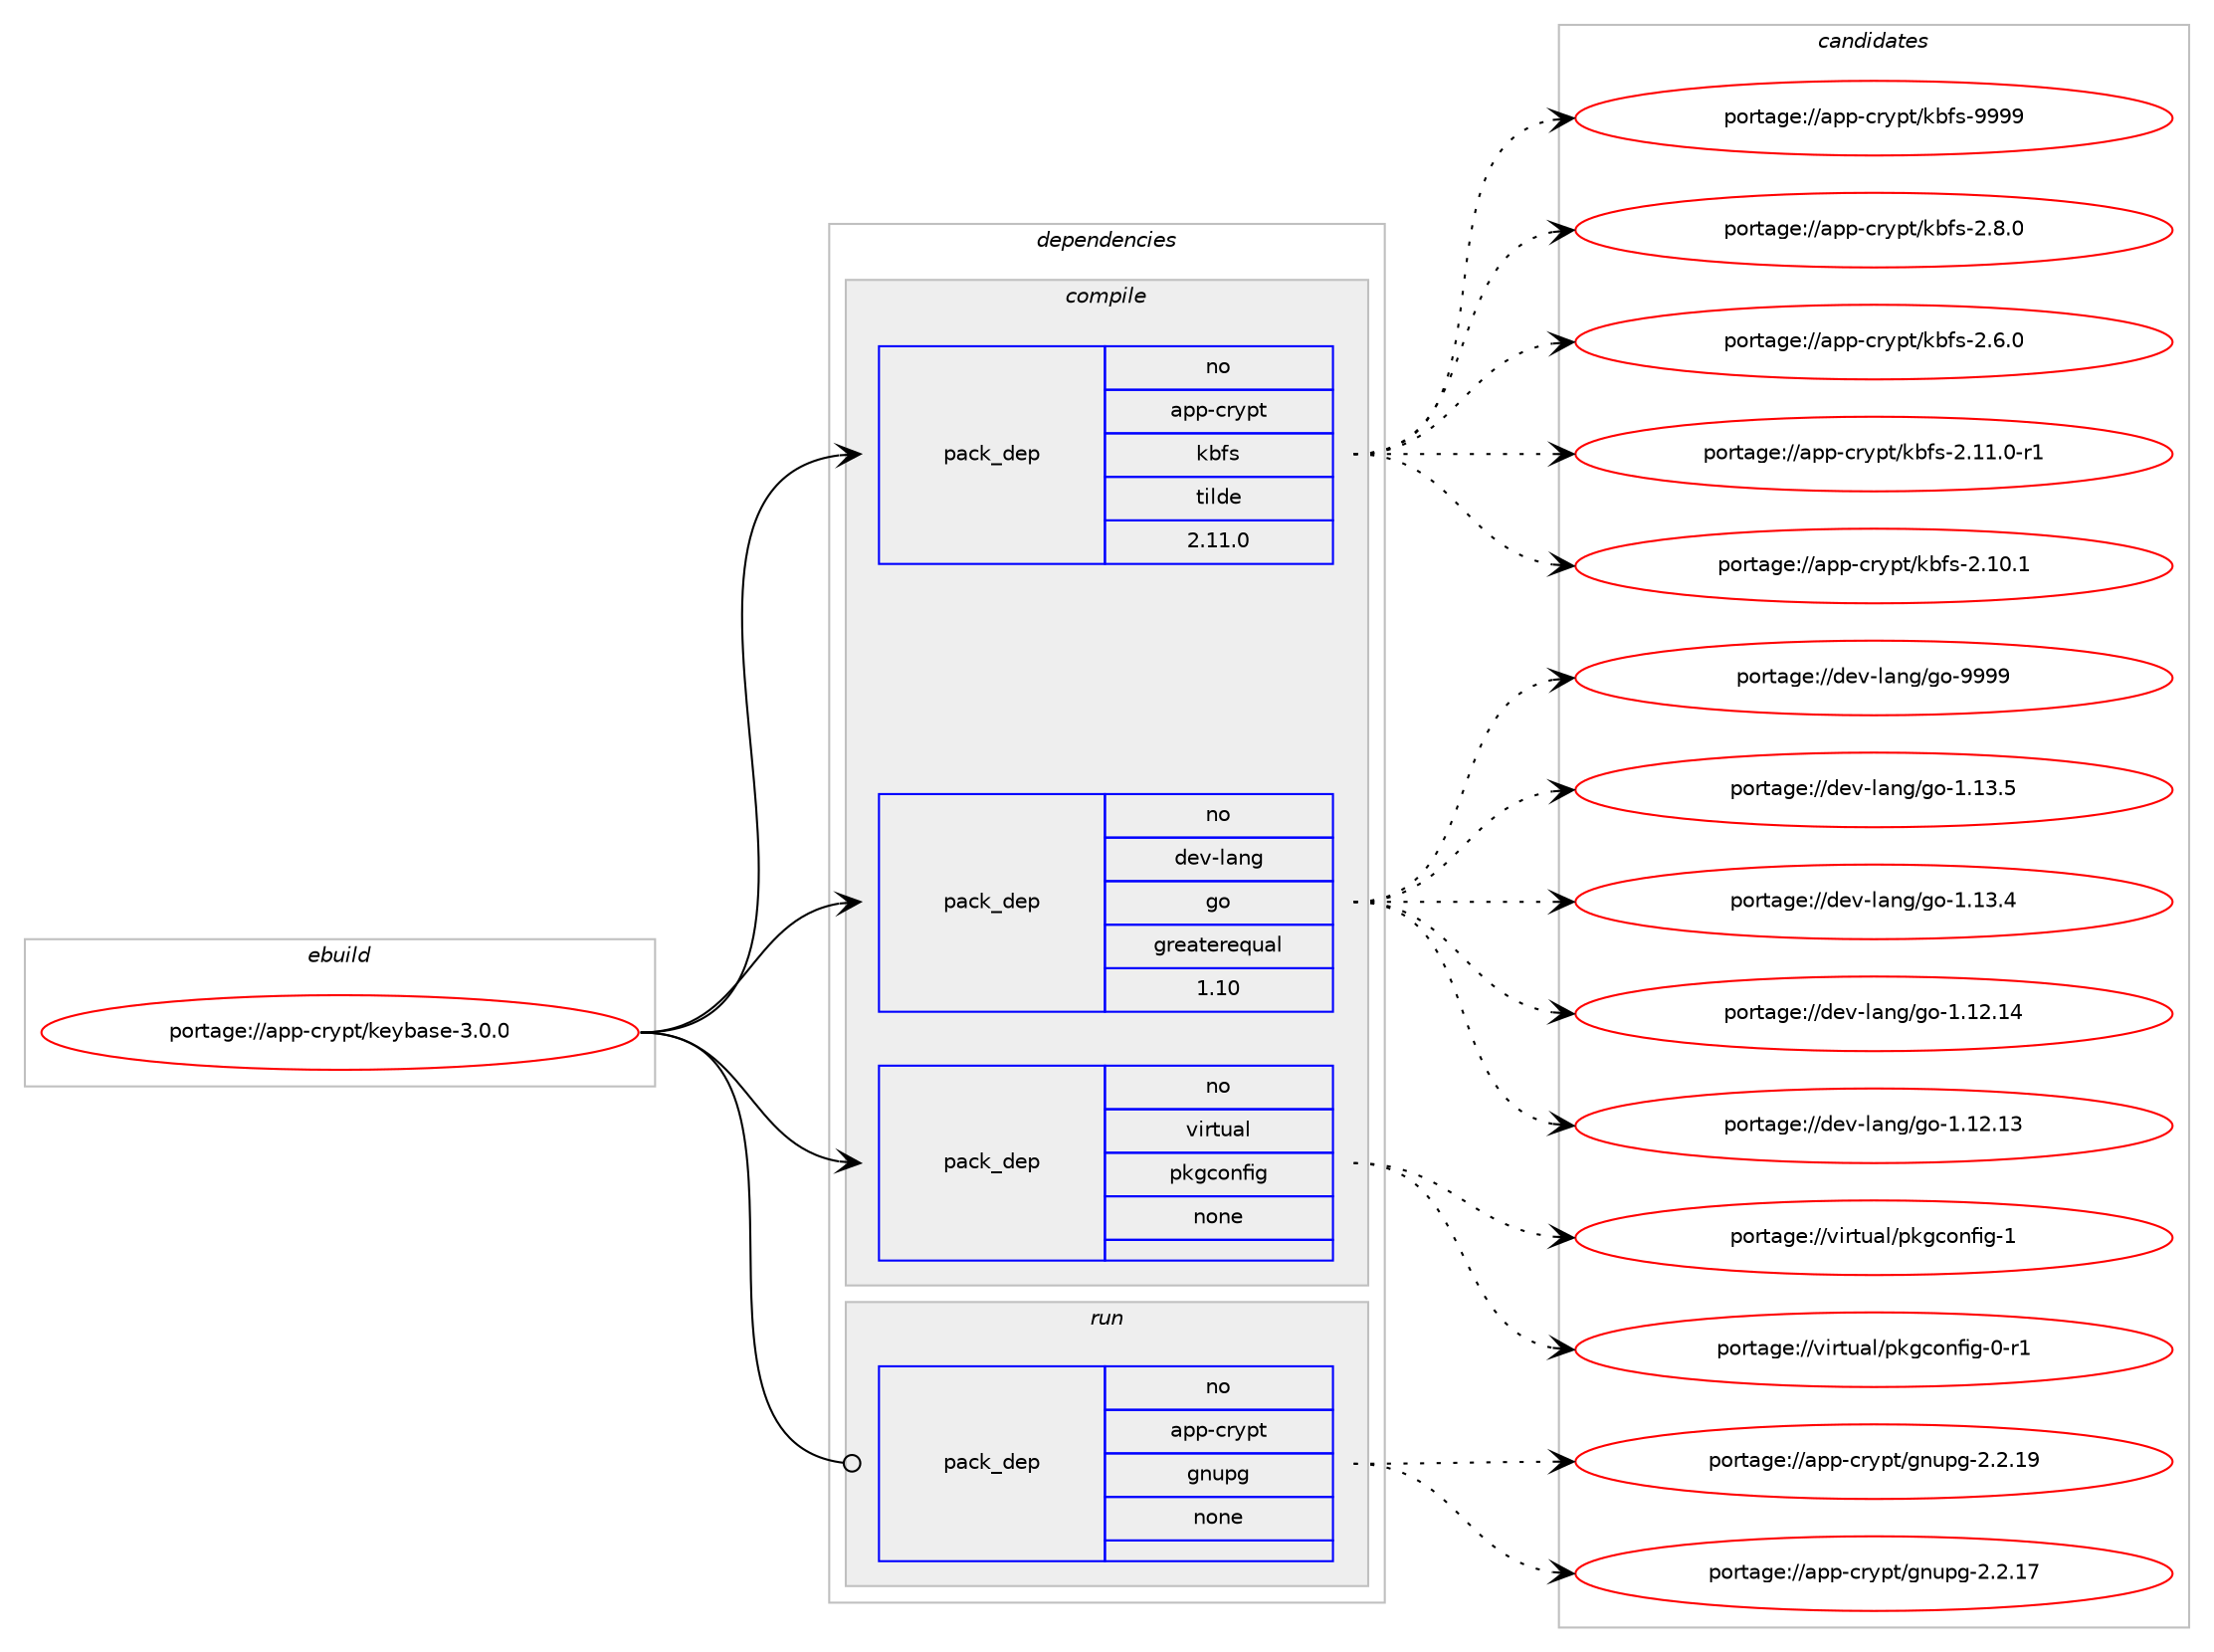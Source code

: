 digraph prolog {

# *************
# Graph options
# *************

newrank=true;
concentrate=true;
compound=true;
graph [rankdir=LR,fontname=Helvetica,fontsize=10,ranksep=1.5];#, ranksep=2.5, nodesep=0.2];
edge  [arrowhead=vee];
node  [fontname=Helvetica,fontsize=10];

# **********
# The ebuild
# **********

subgraph cluster_leftcol {
color=gray;
label=<<i>ebuild</i>>;
id [label="portage://app-crypt/keybase-3.0.0", color=red, width=4, href="../app-crypt/keybase-3.0.0.svg"];
}

# ****************
# The dependencies
# ****************

subgraph cluster_midcol {
color=gray;
label=<<i>dependencies</i>>;
subgraph cluster_compile {
fillcolor="#eeeeee";
style=filled;
label=<<i>compile</i>>;
subgraph pack482607 {
dependency642540 [label=<<TABLE BORDER="0" CELLBORDER="1" CELLSPACING="0" CELLPADDING="4" WIDTH="220"><TR><TD ROWSPAN="6" CELLPADDING="30">pack_dep</TD></TR><TR><TD WIDTH="110">no</TD></TR><TR><TD>app-crypt</TD></TR><TR><TD>kbfs</TD></TR><TR><TD>tilde</TD></TR><TR><TD>2.11.0</TD></TR></TABLE>>, shape=none, color=blue];
}
id:e -> dependency642540:w [weight=20,style="solid",arrowhead="vee"];
subgraph pack482608 {
dependency642541 [label=<<TABLE BORDER="0" CELLBORDER="1" CELLSPACING="0" CELLPADDING="4" WIDTH="220"><TR><TD ROWSPAN="6" CELLPADDING="30">pack_dep</TD></TR><TR><TD WIDTH="110">no</TD></TR><TR><TD>dev-lang</TD></TR><TR><TD>go</TD></TR><TR><TD>greaterequal</TD></TR><TR><TD>1.10</TD></TR></TABLE>>, shape=none, color=blue];
}
id:e -> dependency642541:w [weight=20,style="solid",arrowhead="vee"];
subgraph pack482609 {
dependency642542 [label=<<TABLE BORDER="0" CELLBORDER="1" CELLSPACING="0" CELLPADDING="4" WIDTH="220"><TR><TD ROWSPAN="6" CELLPADDING="30">pack_dep</TD></TR><TR><TD WIDTH="110">no</TD></TR><TR><TD>virtual</TD></TR><TR><TD>pkgconfig</TD></TR><TR><TD>none</TD></TR><TR><TD></TD></TR></TABLE>>, shape=none, color=blue];
}
id:e -> dependency642542:w [weight=20,style="solid",arrowhead="vee"];
}
subgraph cluster_compileandrun {
fillcolor="#eeeeee";
style=filled;
label=<<i>compile and run</i>>;
}
subgraph cluster_run {
fillcolor="#eeeeee";
style=filled;
label=<<i>run</i>>;
subgraph pack482610 {
dependency642543 [label=<<TABLE BORDER="0" CELLBORDER="1" CELLSPACING="0" CELLPADDING="4" WIDTH="220"><TR><TD ROWSPAN="6" CELLPADDING="30">pack_dep</TD></TR><TR><TD WIDTH="110">no</TD></TR><TR><TD>app-crypt</TD></TR><TR><TD>gnupg</TD></TR><TR><TD>none</TD></TR><TR><TD></TD></TR></TABLE>>, shape=none, color=blue];
}
id:e -> dependency642543:w [weight=20,style="solid",arrowhead="odot"];
}
}

# **************
# The candidates
# **************

subgraph cluster_choices {
rank=same;
color=gray;
label=<<i>candidates</i>>;

subgraph choice482607 {
color=black;
nodesep=1;
choice97112112459911412111211647107981021154557575757 [label="portage://app-crypt/kbfs-9999", color=red, width=4,href="../app-crypt/kbfs-9999.svg"];
choice9711211245991141211121164710798102115455046564648 [label="portage://app-crypt/kbfs-2.8.0", color=red, width=4,href="../app-crypt/kbfs-2.8.0.svg"];
choice9711211245991141211121164710798102115455046544648 [label="portage://app-crypt/kbfs-2.6.0", color=red, width=4,href="../app-crypt/kbfs-2.6.0.svg"];
choice9711211245991141211121164710798102115455046494946484511449 [label="portage://app-crypt/kbfs-2.11.0-r1", color=red, width=4,href="../app-crypt/kbfs-2.11.0-r1.svg"];
choice971121124599114121112116471079810211545504649484649 [label="portage://app-crypt/kbfs-2.10.1", color=red, width=4,href="../app-crypt/kbfs-2.10.1.svg"];
dependency642540:e -> choice97112112459911412111211647107981021154557575757:w [style=dotted,weight="100"];
dependency642540:e -> choice9711211245991141211121164710798102115455046564648:w [style=dotted,weight="100"];
dependency642540:e -> choice9711211245991141211121164710798102115455046544648:w [style=dotted,weight="100"];
dependency642540:e -> choice9711211245991141211121164710798102115455046494946484511449:w [style=dotted,weight="100"];
dependency642540:e -> choice971121124599114121112116471079810211545504649484649:w [style=dotted,weight="100"];
}
subgraph choice482608 {
color=black;
nodesep=1;
choice1001011184510897110103471031114557575757 [label="portage://dev-lang/go-9999", color=red, width=4,href="../dev-lang/go-9999.svg"];
choice10010111845108971101034710311145494649514653 [label="portage://dev-lang/go-1.13.5", color=red, width=4,href="../dev-lang/go-1.13.5.svg"];
choice10010111845108971101034710311145494649514652 [label="portage://dev-lang/go-1.13.4", color=red, width=4,href="../dev-lang/go-1.13.4.svg"];
choice1001011184510897110103471031114549464950464952 [label="portage://dev-lang/go-1.12.14", color=red, width=4,href="../dev-lang/go-1.12.14.svg"];
choice1001011184510897110103471031114549464950464951 [label="portage://dev-lang/go-1.12.13", color=red, width=4,href="../dev-lang/go-1.12.13.svg"];
dependency642541:e -> choice1001011184510897110103471031114557575757:w [style=dotted,weight="100"];
dependency642541:e -> choice10010111845108971101034710311145494649514653:w [style=dotted,weight="100"];
dependency642541:e -> choice10010111845108971101034710311145494649514652:w [style=dotted,weight="100"];
dependency642541:e -> choice1001011184510897110103471031114549464950464952:w [style=dotted,weight="100"];
dependency642541:e -> choice1001011184510897110103471031114549464950464951:w [style=dotted,weight="100"];
}
subgraph choice482609 {
color=black;
nodesep=1;
choice1181051141161179710847112107103991111101021051034549 [label="portage://virtual/pkgconfig-1", color=red, width=4,href="../virtual/pkgconfig-1.svg"];
choice11810511411611797108471121071039911111010210510345484511449 [label="portage://virtual/pkgconfig-0-r1", color=red, width=4,href="../virtual/pkgconfig-0-r1.svg"];
dependency642542:e -> choice1181051141161179710847112107103991111101021051034549:w [style=dotted,weight="100"];
dependency642542:e -> choice11810511411611797108471121071039911111010210510345484511449:w [style=dotted,weight="100"];
}
subgraph choice482610 {
color=black;
nodesep=1;
choice9711211245991141211121164710311011711210345504650464957 [label="portage://app-crypt/gnupg-2.2.19", color=red, width=4,href="../app-crypt/gnupg-2.2.19.svg"];
choice9711211245991141211121164710311011711210345504650464955 [label="portage://app-crypt/gnupg-2.2.17", color=red, width=4,href="../app-crypt/gnupg-2.2.17.svg"];
dependency642543:e -> choice9711211245991141211121164710311011711210345504650464957:w [style=dotted,weight="100"];
dependency642543:e -> choice9711211245991141211121164710311011711210345504650464955:w [style=dotted,weight="100"];
}
}

}

